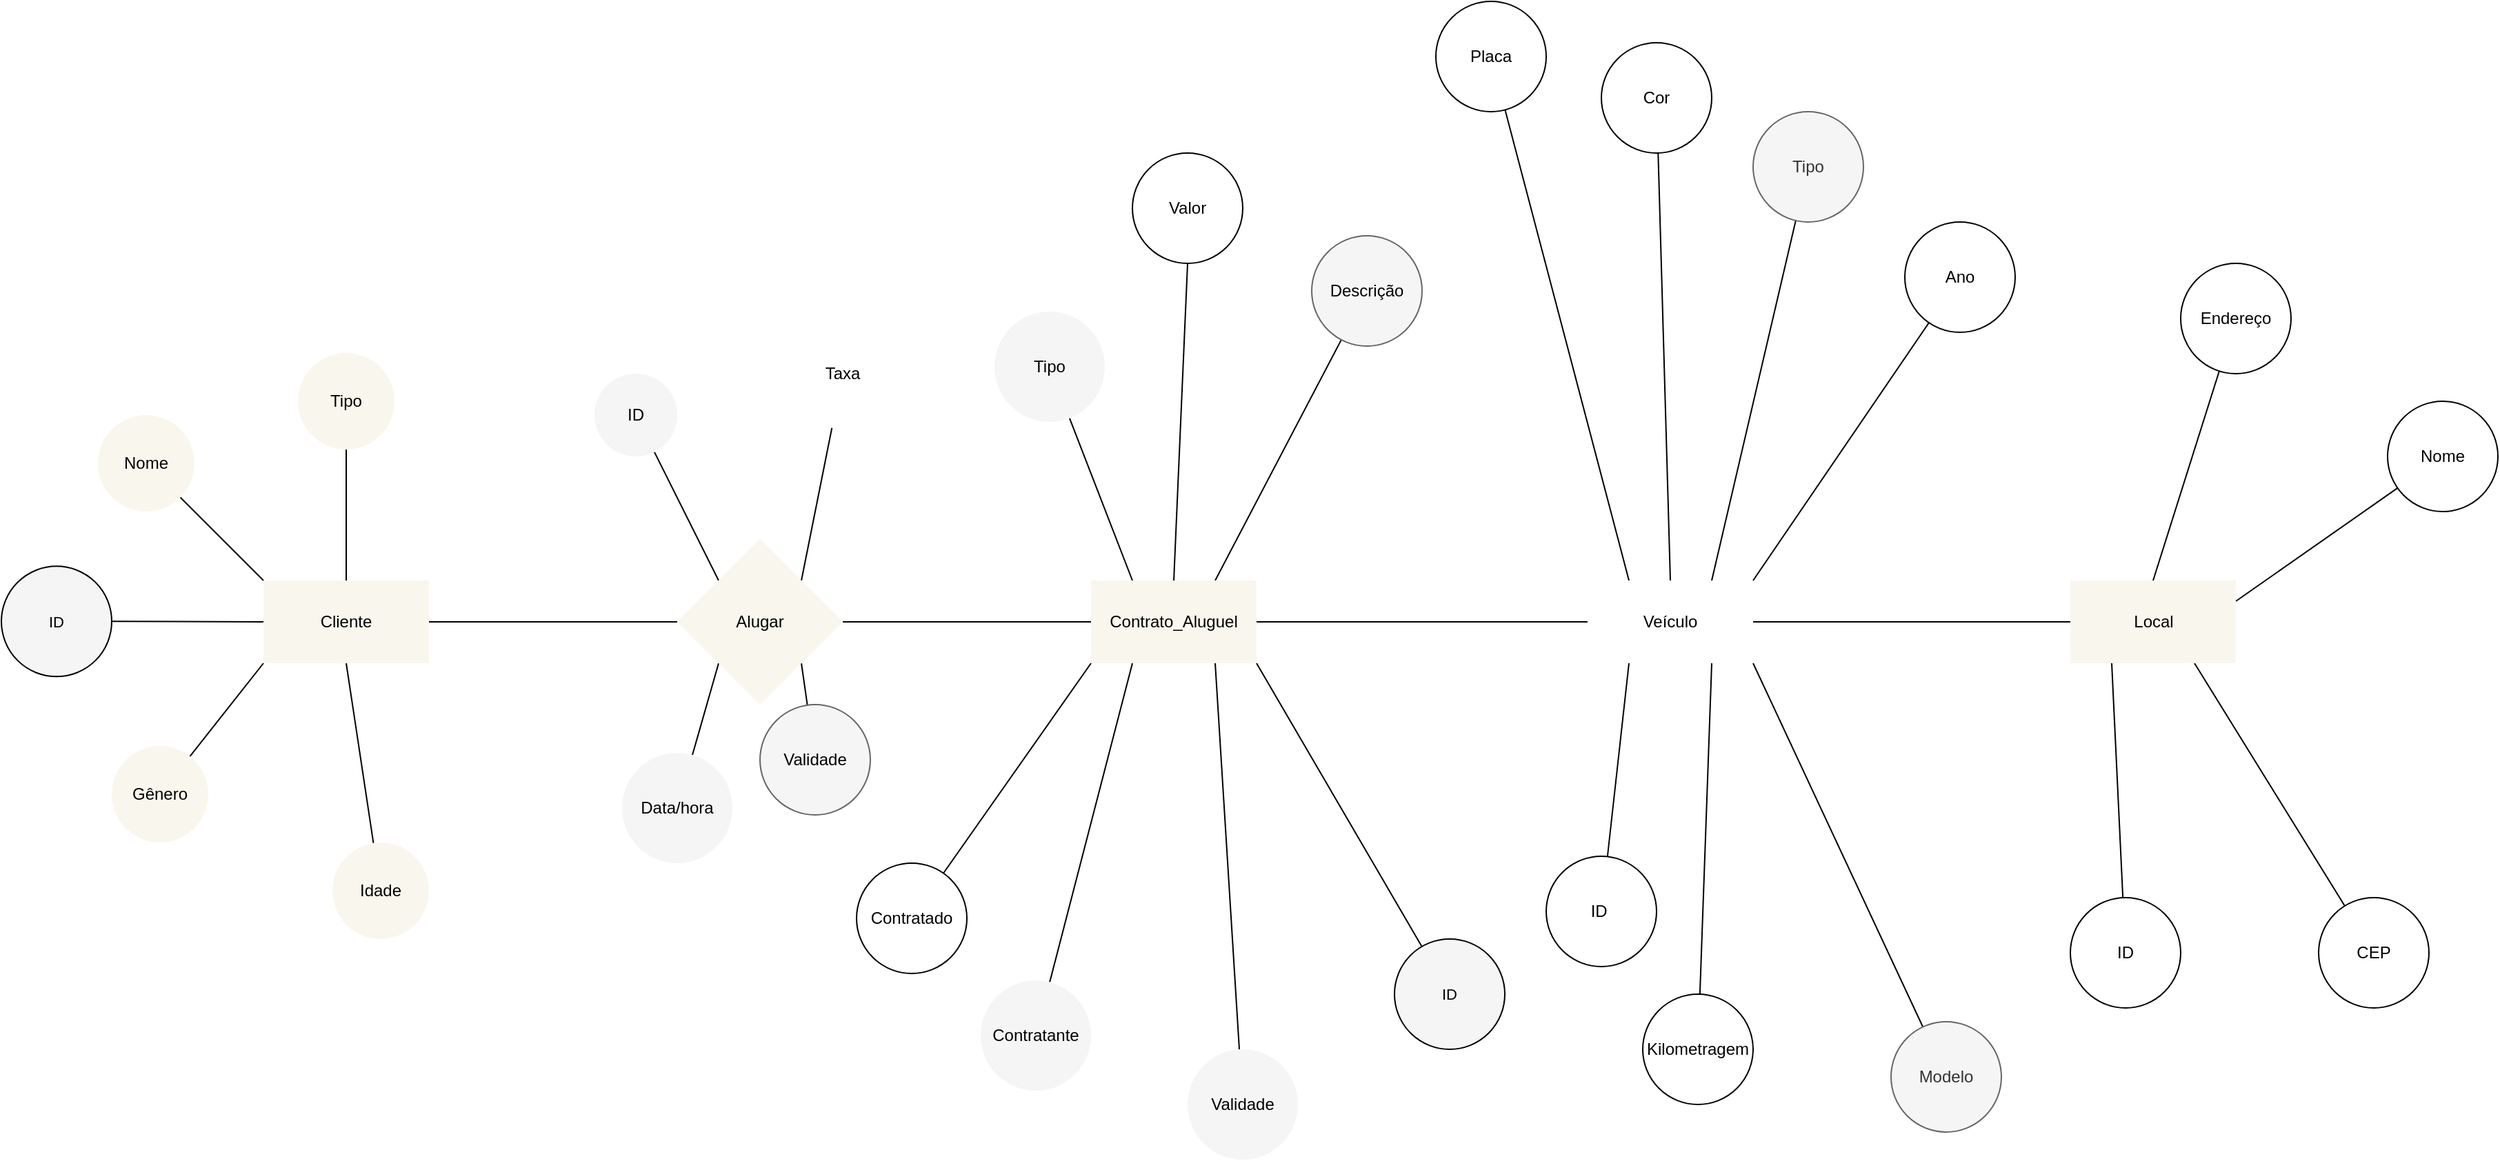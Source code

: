 <mxfile>
    <diagram id="xxtGg2wU7yqez92tXx-T" name="Sistema de Aluguel de Carros ">
        <mxGraphModel dx="1829" dy="1126" grid="1" gridSize="10" guides="1" tooltips="1" connect="1" arrows="1" fold="1" page="1" pageScale="1" pageWidth="827" pageHeight="1169" math="0" shadow="0">
            <root>
                <mxCell id="0"/>
                <mxCell id="1" parent="0"/>
                <mxCell id="84" style="edgeStyle=none;html=1;exitX=0.5;exitY=0;exitDx=0;exitDy=0;fontColor=#000000;endArrow=none;endFill=0;" parent="1" source="pFGFy_njNQS3AGyZRPE--76" target="85" edge="1">
                    <mxGeometry relative="1" as="geometry">
                        <mxPoint x="1000" y="220" as="targetPoint"/>
                    </mxGeometry>
                </mxCell>
                <mxCell id="86" style="edgeStyle=none;html=1;exitX=0.25;exitY=0;exitDx=0;exitDy=0;fontColor=#000000;endArrow=none;endFill=0;" parent="1" source="pFGFy_njNQS3AGyZRPE--76" target="87" edge="1">
                    <mxGeometry relative="1" as="geometry">
                        <mxPoint x="880" y="190" as="targetPoint"/>
                    </mxGeometry>
                </mxCell>
                <mxCell id="88" style="edgeStyle=none;html=1;exitX=1;exitY=0;exitDx=0;exitDy=0;fontColor=#000000;endArrow=none;endFill=0;" parent="1" source="pFGFy_njNQS3AGyZRPE--76" target="89" edge="1">
                    <mxGeometry relative="1" as="geometry">
                        <mxPoint x="1190" y="330" as="targetPoint"/>
                    </mxGeometry>
                </mxCell>
                <mxCell id="90" style="edgeStyle=none;html=1;exitX=0.75;exitY=1;exitDx=0;exitDy=0;fontColor=#000000;endArrow=none;endFill=0;" parent="1" source="pFGFy_njNQS3AGyZRPE--76" target="91" edge="1">
                    <mxGeometry relative="1" as="geometry">
                        <mxPoint x="1060" y="890" as="targetPoint"/>
                    </mxGeometry>
                </mxCell>
                <mxCell id="92" style="edgeStyle=none;html=1;exitX=0.25;exitY=1;exitDx=0;exitDy=0;fontColor=#000000;endArrow=none;endFill=0;" parent="1" source="pFGFy_njNQS3AGyZRPE--76" target="93" edge="1">
                    <mxGeometry relative="1" as="geometry">
                        <mxPoint x="960" y="810" as="targetPoint"/>
                    </mxGeometry>
                </mxCell>
                <mxCell id="pFGFy_njNQS3AGyZRPE--76" value="" style="rounded=0;whiteSpace=wrap;html=1;strokeColor=none;fontColor=#000000;fillColor=#FFFFFF;" parent="1" vertex="1">
                    <mxGeometry x="950" y="570" width="120" height="60" as="geometry"/>
                </mxCell>
                <mxCell id="5" value="" style="html=1;endArrow=none;endFill=0;entryX=0;entryY=0.5;entryDx=0;entryDy=0;" parent="1" source="2" target="6" edge="1">
                    <mxGeometry relative="1" as="geometry">
                        <mxPoint x="190" y="600" as="targetPoint"/>
                    </mxGeometry>
                </mxCell>
                <mxCell id="20" style="edgeStyle=none;html=1;exitX=0;exitY=0;exitDx=0;exitDy=0;fontColor=#000000;endArrow=none;endFill=0;entryX=1;entryY=1;entryDx=0;entryDy=0;" parent="1" source="2" target="21" edge="1">
                    <mxGeometry relative="1" as="geometry">
                        <mxPoint x="-10" y="480" as="targetPoint"/>
                    </mxGeometry>
                </mxCell>
                <mxCell id="24" style="edgeStyle=none;html=1;exitX=0.5;exitY=0;exitDx=0;exitDy=0;fontColor=#000000;endArrow=none;endFill=0;" parent="1" source="2" target="25" edge="1">
                    <mxGeometry relative="1" as="geometry">
                        <mxPoint x="30" y="385" as="targetPoint"/>
                        <mxPoint x="135" y="585" as="sourcePoint"/>
                    </mxGeometry>
                </mxCell>
                <mxCell id="27" style="edgeStyle=none;html=1;exitX=0;exitY=1;exitDx=0;exitDy=0;fontColor=#000000;endArrow=none;endFill=0;" parent="1" source="2" target="28" edge="1">
                    <mxGeometry relative="1" as="geometry">
                        <mxPoint x="-40" y="700" as="targetPoint"/>
                    </mxGeometry>
                </mxCell>
                <mxCell id="30" style="edgeStyle=none;html=1;exitX=0.5;exitY=1;exitDx=0;exitDy=0;fontColor=#000000;endArrow=none;endFill=0;" parent="1" source="2" target="31" edge="1">
                    <mxGeometry relative="1" as="geometry">
                        <mxPoint x="20.316" y="720" as="targetPoint"/>
                    </mxGeometry>
                </mxCell>
                <mxCell id="YFclPP9cMdC0-PAfr8tu-66" style="edgeStyle=none;shape=connector;rounded=1;html=1;exitX=0;exitY=0.5;exitDx=0;exitDy=0;labelBackgroundColor=default;strokeColor=default;fontFamily=Helvetica;fontSize=11;fontColor=#000000;endArrow=none;endFill=0;" parent="1" source="2" target="YFclPP9cMdC0-PAfr8tu-67" edge="1">
                    <mxGeometry relative="1" as="geometry">
                        <mxPoint x="-100" y="599.667" as="targetPoint"/>
                    </mxGeometry>
                </mxCell>
                <mxCell id="2" value="" style="rounded=0;whiteSpace=wrap;html=1;fillColor=#f9f7ed;strokeColor=none;" parent="1" vertex="1">
                    <mxGeometry x="-10" y="570" width="120" height="60" as="geometry"/>
                </mxCell>
                <mxCell id="12" value="" style="edgeStyle=none;html=1;fontColor=#000000;endArrow=none;endFill=0;startArrow=none;exitX=0;exitY=0.5;exitDx=0;exitDy=0;" parent="1" target="11" edge="1">
                    <mxGeometry relative="1" as="geometry">
                        <mxPoint x="950" y="600" as="sourcePoint"/>
                    </mxGeometry>
                </mxCell>
                <mxCell id="35" style="edgeStyle=none;html=1;exitX=0;exitY=0;exitDx=0;exitDy=0;fontColor=#000000;endArrow=none;endFill=0;" parent="1" source="6" target="36" edge="1">
                    <mxGeometry relative="1" as="geometry">
                        <mxPoint x="270" y="500" as="targetPoint"/>
                    </mxGeometry>
                </mxCell>
                <mxCell id="38" style="edgeStyle=none;html=1;exitX=1;exitY=0;exitDx=0;exitDy=0;fontColor=#FFFFFF;endArrow=none;endFill=0;" parent="1" source="6" target="39" edge="1">
                    <mxGeometry relative="1" as="geometry">
                        <mxPoint x="440" y="460" as="targetPoint"/>
                    </mxGeometry>
                </mxCell>
                <mxCell id="41" style="edgeStyle=none;html=1;exitX=0;exitY=1;exitDx=0;exitDy=0;fontColor=#000000;endArrow=none;endFill=0;" parent="1" source="6" target="42" edge="1">
                    <mxGeometry relative="1" as="geometry">
                        <mxPoint x="460" y="740" as="targetPoint"/>
                    </mxGeometry>
                </mxCell>
                <mxCell id="52" style="edgeStyle=none;html=1;exitX=1;exitY=1;exitDx=0;exitDy=0;fontColor=#000000;endArrow=none;endFill=0;" parent="1" source="6" target="53" edge="1">
                    <mxGeometry relative="1" as="geometry">
                        <mxPoint x="390" y="700" as="targetPoint"/>
                    </mxGeometry>
                </mxCell>
                <mxCell id="6" value="" style="rhombus;whiteSpace=wrap;html=1;fillColor=#f9f7ed;strokeColor=none;rounded=0;" parent="1" vertex="1">
                    <mxGeometry x="290" y="540" width="120" height="120" as="geometry"/>
                </mxCell>
                <mxCell id="9" value="Cliente" style="text;html=1;strokeColor=none;fillColor=none;align=center;verticalAlign=middle;whiteSpace=wrap;rounded=0;fontColor=#000000;" parent="1" vertex="1">
                    <mxGeometry x="20" y="585" width="60" height="30" as="geometry"/>
                </mxCell>
                <mxCell id="10" value="Alugar" style="text;html=1;strokeColor=none;fillColor=none;align=center;verticalAlign=middle;whiteSpace=wrap;rounded=0;fontColor=#000000;" parent="1" vertex="1">
                    <mxGeometry x="320" y="585" width="60" height="30" as="geometry"/>
                </mxCell>
                <mxCell id="55" style="edgeStyle=none;html=1;exitX=0.25;exitY=0;exitDx=0;exitDy=0;fontColor=#000000;endArrow=none;endFill=0;" parent="1" source="11" target="56" edge="1">
                    <mxGeometry relative="1" as="geometry">
                        <mxPoint x="640" y="440" as="targetPoint"/>
                    </mxGeometry>
                </mxCell>
                <mxCell id="58" style="edgeStyle=none;html=1;exitX=0.75;exitY=1;exitDx=0;exitDy=0;fontColor=#000000;endArrow=none;endFill=0;" parent="1" source="11" target="59" edge="1">
                    <mxGeometry relative="1" as="geometry">
                        <mxPoint x="700" y="790" as="targetPoint"/>
                    </mxGeometry>
                </mxCell>
                <mxCell id="61" style="edgeStyle=none;html=1;exitX=0.25;exitY=1;exitDx=0;exitDy=0;fontColor=#000000;endArrow=none;endFill=0;" parent="1" source="11" target="62" edge="1">
                    <mxGeometry relative="1" as="geometry">
                        <mxPoint x="550" y="900" as="targetPoint"/>
                    </mxGeometry>
                </mxCell>
                <mxCell id="64" style="edgeStyle=none;html=1;exitX=0.75;exitY=0;exitDx=0;exitDy=0;fontColor=#000000;endArrow=none;endFill=0;" parent="1" source="11" target="65" edge="1">
                    <mxGeometry relative="1" as="geometry">
                        <mxPoint x="790" y="360" as="targetPoint"/>
                    </mxGeometry>
                </mxCell>
                <mxCell id="zBVtbjsKA-3f5Eu_UvvL-68" style="edgeStyle=none;shape=connector;rounded=1;html=1;exitX=1;exitY=1;exitDx=0;exitDy=0;labelBackgroundColor=default;strokeColor=default;fontFamily=Helvetica;fontSize=11;fontColor=#FFFFFF;endArrow=none;endFill=0;" parent="1" source="11" target="zBVtbjsKA-3f5Eu_UvvL-69" edge="1">
                    <mxGeometry relative="1" as="geometry">
                        <mxPoint x="890.0" y="800.0" as="targetPoint"/>
                    </mxGeometry>
                </mxCell>
                <mxCell id="pFGFy_njNQS3AGyZRPE--79" style="edgeStyle=none;html=1;exitX=0;exitY=1;exitDx=0;exitDy=0;fontColor=#000000;endArrow=none;endFill=0;" parent="1" source="11" target="pFGFy_njNQS3AGyZRPE--80" edge="1">
                    <mxGeometry relative="1" as="geometry">
                        <mxPoint x="480" y="810" as="targetPoint"/>
                    </mxGeometry>
                </mxCell>
                <mxCell id="76" style="edgeStyle=none;html=1;exitX=0.5;exitY=0;exitDx=0;exitDy=0;endArrow=none;endFill=0;entryX=0.5;entryY=1;entryDx=0;entryDy=0;" parent="1" source="11" target="78" edge="1">
                    <mxGeometry relative="1" as="geometry">
                        <mxPoint x="850" y="475" as="targetPoint"/>
                    </mxGeometry>
                </mxCell>
                <mxCell id="11" value="" style="rounded=0;whiteSpace=wrap;html=1;fillColor=#f9f7ed;strokeColor=none;" parent="1" vertex="1">
                    <mxGeometry x="590" y="570" width="120" height="60" as="geometry"/>
                </mxCell>
                <mxCell id="13" value="Contrato_Aluguel" style="text;html=1;strokeColor=none;fillColor=none;align=center;verticalAlign=middle;whiteSpace=wrap;rounded=0;fontColor=#000000;" parent="1" vertex="1">
                    <mxGeometry x="600" y="585" width="100" height="30" as="geometry"/>
                </mxCell>
                <mxCell id="17" value="" style="edgeStyle=none;html=1;fontColor=#000000;endArrow=none;endFill=0;entryX=0;entryY=0.5;entryDx=0;entryDy=0;" parent="1" source="6" target="11" edge="1">
                    <mxGeometry relative="1" as="geometry">
                        <mxPoint x="310" y="600" as="sourcePoint"/>
                        <mxPoint x="590" y="600" as="targetPoint"/>
                    </mxGeometry>
                </mxCell>
                <mxCell id="44" style="edgeStyle=none;html=1;exitX=1;exitY=0;exitDx=0;exitDy=0;fontColor=#000000;endArrow=none;endFill=0;" parent="1" target="45" edge="1">
                    <mxGeometry relative="1" as="geometry">
                        <mxPoint x="1080" y="460" as="targetPoint"/>
                        <mxPoint x="1040" y="570" as="sourcePoint"/>
                    </mxGeometry>
                </mxCell>
                <mxCell id="47" style="edgeStyle=none;html=1;fontColor=#000000;endArrow=none;endFill=0;exitX=1;exitY=1;exitDx=0;exitDy=0;startArrow=none;" parent="1" source="pFGFy_njNQS3AGyZRPE--76" target="48" edge="1">
                    <mxGeometry relative="1" as="geometry">
                        <mxPoint x="920" y="740" as="targetPoint"/>
                        <mxPoint x="1040" y="630" as="sourcePoint"/>
                    </mxGeometry>
                </mxCell>
                <mxCell id="73" value="" style="edgeStyle=none;html=1;endArrow=none;endFill=0;" parent="1" target="72" edge="1">
                    <mxGeometry relative="1" as="geometry">
                        <mxPoint x="1070" y="600" as="sourcePoint"/>
                    </mxGeometry>
                </mxCell>
                <mxCell id="19" value="Veículo" style="text;html=1;strokeColor=none;fillColor=none;align=center;verticalAlign=middle;whiteSpace=wrap;rounded=0;fontColor=#000000;" parent="1" vertex="1">
                    <mxGeometry x="980" y="585" width="60" height="30" as="geometry"/>
                </mxCell>
                <mxCell id="21" value="" style="ellipse;whiteSpace=wrap;html=1;aspect=fixed;fillColor=#f9f7ed;strokeColor=none;" parent="1" vertex="1">
                    <mxGeometry x="-130" y="450" width="70" height="70" as="geometry"/>
                </mxCell>
                <mxCell id="22" value="Nome" style="text;html=1;strokeColor=none;fillColor=none;align=center;verticalAlign=middle;whiteSpace=wrap;rounded=0;fontColor=#000000;" parent="1" vertex="1">
                    <mxGeometry x="-125" y="470" width="60" height="30" as="geometry"/>
                </mxCell>
                <mxCell id="25" value="" style="ellipse;whiteSpace=wrap;html=1;aspect=fixed;fillColor=#f9f7ed;strokeColor=none;" parent="1" vertex="1">
                    <mxGeometry x="15" y="405" width="70" height="70" as="geometry"/>
                </mxCell>
                <mxCell id="26" value="Tipo" style="text;html=1;strokeColor=none;fillColor=none;align=center;verticalAlign=middle;whiteSpace=wrap;rounded=0;fontColor=#000000;" parent="1" vertex="1">
                    <mxGeometry x="20" y="425" width="60" height="30" as="geometry"/>
                </mxCell>
                <mxCell id="28" value="" style="ellipse;whiteSpace=wrap;html=1;aspect=fixed;fillColor=#f9f7ed;strokeColor=none;" parent="1" vertex="1">
                    <mxGeometry x="-120" y="690" width="70" height="70" as="geometry"/>
                </mxCell>
                <mxCell id="29" value="Gênero" style="text;html=1;strokeColor=none;fillColor=none;align=center;verticalAlign=middle;whiteSpace=wrap;rounded=0;fontColor=#000000;" parent="1" vertex="1">
                    <mxGeometry x="-115" y="710" width="60" height="30" as="geometry"/>
                </mxCell>
                <mxCell id="31" value="" style="ellipse;whiteSpace=wrap;html=1;aspect=fixed;fillColor=#f9f7ed;strokeColor=none;" parent="1" vertex="1">
                    <mxGeometry x="40" y="760" width="70" height="70" as="geometry"/>
                </mxCell>
                <mxCell id="32" value="Idade" style="text;html=1;strokeColor=none;fillColor=none;align=center;verticalAlign=middle;whiteSpace=wrap;rounded=0;fontColor=#000000;" parent="1" vertex="1">
                    <mxGeometry x="45" y="780" width="60" height="30" as="geometry"/>
                </mxCell>
                <mxCell id="36" value="" style="ellipse;whiteSpace=wrap;html=1;aspect=fixed;fontColor=#333333;fillColor=#f5f5f5;strokeColor=none;" parent="1" vertex="1">
                    <mxGeometry x="230" y="420" width="60" height="60" as="geometry"/>
                </mxCell>
                <mxCell id="37" value="ID" style="text;html=1;strokeColor=none;fillColor=none;align=center;verticalAlign=middle;whiteSpace=wrap;rounded=0;fontColor=#000000;" parent="1" vertex="1">
                    <mxGeometry x="230" y="435" width="60" height="30" as="geometry"/>
                </mxCell>
                <mxCell id="39" value="" style="ellipse;whiteSpace=wrap;html=1;aspect=fixed;fontColor=#FFFFFF;fillColor=#FFFFFF;strokeColor=none;" parent="1" vertex="1">
                    <mxGeometry x="370" y="380" width="80" height="80" as="geometry"/>
                </mxCell>
                <mxCell id="40" value="Taxa" style="text;html=1;strokeColor=none;fillColor=none;align=center;verticalAlign=middle;whiteSpace=wrap;rounded=0;fontColor=#000000;" parent="1" vertex="1">
                    <mxGeometry x="380" y="405" width="60" height="30" as="geometry"/>
                </mxCell>
                <mxCell id="42" value="" style="ellipse;whiteSpace=wrap;html=1;aspect=fixed;fontColor=#333333;fillColor=#f5f5f5;strokeColor=none;" parent="1" vertex="1">
                    <mxGeometry x="250" y="695" width="80" height="80" as="geometry"/>
                </mxCell>
                <mxCell id="43" value="Data/hora" style="text;html=1;strokeColor=none;fillColor=none;align=center;verticalAlign=middle;whiteSpace=wrap;rounded=0;fontColor=#000000;" parent="1" vertex="1">
                    <mxGeometry x="260" y="720" width="60" height="30" as="geometry"/>
                </mxCell>
                <mxCell id="45" value="Tipo" style="ellipse;whiteSpace=wrap;html=1;aspect=fixed;fontColor=#333333;strokeColor=#666666;fillColor=#f5f5f5;" parent="1" vertex="1">
                    <mxGeometry x="1070" y="230" width="80" height="80" as="geometry"/>
                </mxCell>
                <mxCell id="48" value="Modelo" style="ellipse;whiteSpace=wrap;html=1;aspect=fixed;fontColor=#333333;strokeColor=#666666;fillColor=#f5f5f5;" parent="1" vertex="1">
                    <mxGeometry x="1170" y="890" width="80" height="80" as="geometry"/>
                </mxCell>
                <mxCell id="53" value="" style="ellipse;whiteSpace=wrap;html=1;aspect=fixed;fontColor=#333333;strokeColor=#666666;fillColor=#f5f5f5;" parent="1" vertex="1">
                    <mxGeometry x="350" y="660" width="80" height="80" as="geometry"/>
                </mxCell>
                <mxCell id="54" value="Validade" style="text;html=1;strokeColor=none;fillColor=none;align=center;verticalAlign=middle;whiteSpace=wrap;rounded=0;fontColor=#000000;" parent="1" vertex="1">
                    <mxGeometry x="360" y="685" width="60" height="30" as="geometry"/>
                </mxCell>
                <mxCell id="zBVtbjsKA-3f5Eu_UvvL-66" value="(1:1)" style="text;html=1;strokeColor=none;fillColor=none;align=center;verticalAlign=middle;whiteSpace=wrap;rounded=0;fontFamily=Helvetica;fontSize=11;fontColor=#FFFFFF;" parent="1" vertex="1">
                    <mxGeometry x="110" y="570" width="180" height="30" as="geometry"/>
                </mxCell>
                <mxCell id="zBVtbjsKA-3f5Eu_UvvL-67" value="(1:1)" style="text;html=1;strokeColor=none;fillColor=none;align=center;verticalAlign=middle;whiteSpace=wrap;rounded=0;fontFamily=Helvetica;fontSize=11;fontColor=#FFFFFF;" parent="1" vertex="1">
                    <mxGeometry x="410" y="570" width="180" height="30" as="geometry"/>
                </mxCell>
                <mxCell id="dZwi6wYJvxEGnWO49I2V-66" value="(1:1)" style="text;html=1;strokeColor=none;fillColor=none;align=center;verticalAlign=middle;whiteSpace=wrap;rounded=0;fontFamily=Helvetica;fontSize=11;fontColor=#FFFFFF;" parent="1" vertex="1">
                    <mxGeometry x="810" y="570" width="50" height="30" as="geometry"/>
                </mxCell>
                <mxCell id="YFclPP9cMdC0-PAfr8tu-67" value="" style="ellipse;whiteSpace=wrap;html=1;aspect=fixed;fontFamily=Helvetica;fontSize=11;fontColor=#000000;fillColor=#f5f5f5;" parent="1" vertex="1">
                    <mxGeometry x="-200" y="559.667" width="80" height="80" as="geometry"/>
                </mxCell>
                <mxCell id="YFclPP9cMdC0-PAfr8tu-68" value="ID" style="text;html=1;strokeColor=none;fillColor=none;align=center;verticalAlign=middle;whiteSpace=wrap;rounded=0;fontFamily=Helvetica;fontSize=11;fontColor=#000000;" parent="1" vertex="1">
                    <mxGeometry x="-190" y="585" width="60" height="30" as="geometry"/>
                </mxCell>
                <mxCell id="94" style="edgeStyle=none;html=1;exitX=0.25;exitY=1;exitDx=0;exitDy=0;fontColor=#000000;endArrow=none;endFill=0;" parent="1" source="72" target="95" edge="1">
                    <mxGeometry relative="1" as="geometry">
                        <mxPoint x="1340" y="840" as="targetPoint"/>
                    </mxGeometry>
                </mxCell>
                <mxCell id="96" style="edgeStyle=none;html=1;exitX=0.5;exitY=0;exitDx=0;exitDy=0;fontColor=#000000;endArrow=none;endFill=0;" parent="1" source="72" target="97" edge="1">
                    <mxGeometry relative="1" as="geometry">
                        <mxPoint x="1420" y="380" as="targetPoint"/>
                    </mxGeometry>
                </mxCell>
                <mxCell id="98" style="edgeStyle=none;html=1;exitX=0.75;exitY=1;exitDx=0;exitDy=0;fontColor=#000000;endArrow=none;endFill=0;" parent="1" source="72" target="99" edge="1">
                    <mxGeometry relative="1" as="geometry">
                        <mxPoint x="1520" y="840" as="targetPoint"/>
                    </mxGeometry>
                </mxCell>
                <mxCell id="100" style="edgeStyle=none;html=1;exitX=1;exitY=0.25;exitDx=0;exitDy=0;fontColor=#000000;endArrow=none;endFill=0;" parent="1" source="72" target="101" edge="1">
                    <mxGeometry relative="1" as="geometry">
                        <mxPoint x="1570" y="480" as="targetPoint"/>
                    </mxGeometry>
                </mxCell>
                <mxCell id="72" value="" style="whiteSpace=wrap;html=1;fillColor=#f9f7ed;strokeColor=none;" parent="1" vertex="1">
                    <mxGeometry x="1300" y="570" width="120" height="60" as="geometry"/>
                </mxCell>
                <mxCell id="74" value="Local" style="text;html=1;align=center;verticalAlign=middle;resizable=0;points=[];autosize=1;strokeColor=none;fillColor=none;fontColor=#000000;" parent="1" vertex="1">
                    <mxGeometry x="1335" y="585" width="50" height="30" as="geometry"/>
                </mxCell>
                <mxCell id="pFGFy_njNQS3AGyZRPE--77" value="" style="edgeStyle=none;html=1;fontColor=#000000;endArrow=none;endFill=0;exitX=1;exitY=1;exitDx=0;exitDy=0;" parent="1" target="pFGFy_njNQS3AGyZRPE--76" edge="1">
                    <mxGeometry relative="1" as="geometry">
                        <mxPoint x="1143.803" y="749.772" as="targetPoint"/>
                        <mxPoint x="1040" y="630" as="sourcePoint"/>
                    </mxGeometry>
                </mxCell>
                <mxCell id="pFGFy_njNQS3AGyZRPE--78" value="(1:1)" style="text;html=1;strokeColor=none;fillColor=none;align=center;verticalAlign=middle;whiteSpace=wrap;rounded=0;fontFamily=Helvetica;fontSize=11;fontColor=#FFFFFF;" parent="1" vertex="1">
                    <mxGeometry x="1160" y="570" width="50" height="30" as="geometry"/>
                </mxCell>
                <mxCell id="pFGFy_njNQS3AGyZRPE--80" value="Contratado" style="ellipse;whiteSpace=wrap;html=1;aspect=fixed;strokeColor=default;fontColor=#000000;fillColor=#FFFFFF;" parent="1" vertex="1">
                    <mxGeometry x="420" y="775" width="80" height="80" as="geometry"/>
                </mxCell>
                <mxCell id="78" value="&lt;font color=&quot;#000000&quot;&gt;Valor&lt;/font&gt;" style="ellipse;whiteSpace=wrap;html=1;aspect=fixed;fillColor=#FFFFFF;" parent="1" vertex="1">
                    <mxGeometry x="620" y="260" width="80" height="80" as="geometry"/>
                </mxCell>
                <mxCell id="79" value="" style="group" parent="1" vertex="1" connectable="0">
                    <mxGeometry x="660" y="910" width="80" height="80" as="geometry"/>
                </mxCell>
                <mxCell id="59" value="" style="ellipse;whiteSpace=wrap;html=1;aspect=fixed;fontColor=#333333;fillColor=#f5f5f5;strokeColor=none;" parent="79" vertex="1">
                    <mxGeometry width="80" height="80" as="geometry"/>
                </mxCell>
                <mxCell id="60" value="Validade" style="text;html=1;strokeColor=none;fillColor=none;align=center;verticalAlign=middle;whiteSpace=wrap;rounded=0;fontColor=#000000;" parent="79" vertex="1">
                    <mxGeometry x="10" y="25" width="60" height="30" as="geometry"/>
                </mxCell>
                <mxCell id="80" value="" style="group" parent="1" vertex="1" connectable="0">
                    <mxGeometry x="750" y="320" width="80" height="80" as="geometry"/>
                </mxCell>
                <mxCell id="65" value="" style="ellipse;whiteSpace=wrap;html=1;aspect=fixed;fontColor=#333333;strokeColor=#666666;fillColor=#f5f5f5;" parent="80" vertex="1">
                    <mxGeometry width="80" height="80" as="geometry"/>
                </mxCell>
                <mxCell id="66" value="Descrição" style="text;html=1;strokeColor=none;fillColor=none;align=center;verticalAlign=middle;whiteSpace=wrap;rounded=0;fontColor=#000000;" parent="80" vertex="1">
                    <mxGeometry x="10" y="25" width="60" height="30" as="geometry"/>
                </mxCell>
                <mxCell id="81" value="" style="group" parent="1" vertex="1" connectable="0">
                    <mxGeometry x="520" y="375" width="80" height="80" as="geometry"/>
                </mxCell>
                <mxCell id="56" value="" style="ellipse;whiteSpace=wrap;html=1;aspect=fixed;fontColor=#333333;fillColor=#f5f5f5;strokeColor=none;" parent="81" vertex="1">
                    <mxGeometry width="80" height="80" as="geometry"/>
                </mxCell>
                <mxCell id="57" value="Tipo" style="text;html=1;strokeColor=none;fillColor=none;align=center;verticalAlign=middle;whiteSpace=wrap;rounded=0;fontColor=#000000;" parent="81" vertex="1">
                    <mxGeometry x="10" y="25" width="60" height="30" as="geometry"/>
                </mxCell>
                <mxCell id="82" value="" style="group" parent="1" vertex="1" connectable="0">
                    <mxGeometry x="510" y="860" width="80" height="80" as="geometry"/>
                </mxCell>
                <mxCell id="62" value="" style="ellipse;whiteSpace=wrap;html=1;aspect=fixed;fontColor=#333333;fillColor=#f5f5f5;strokeColor=none;" parent="82" vertex="1">
                    <mxGeometry width="80" height="80" as="geometry"/>
                </mxCell>
                <mxCell id="63" value="Contratante" style="text;html=1;strokeColor=none;fillColor=none;align=center;verticalAlign=middle;whiteSpace=wrap;rounded=0;fontColor=#000000;" parent="82" vertex="1">
                    <mxGeometry x="10" y="25" width="60" height="30" as="geometry"/>
                </mxCell>
                <mxCell id="83" value="" style="group" parent="1" vertex="1" connectable="0">
                    <mxGeometry x="810.0" y="830.0" width="80" height="80" as="geometry"/>
                </mxCell>
                <mxCell id="zBVtbjsKA-3f5Eu_UvvL-69" value="" style="ellipse;whiteSpace=wrap;html=1;aspect=fixed;fontFamily=Helvetica;fontSize=11;fontColor=#FFFFFF;fillColor=#f5f5f5;" parent="83" vertex="1">
                    <mxGeometry width="80" height="80" as="geometry"/>
                </mxCell>
                <mxCell id="zBVtbjsKA-3f5Eu_UvvL-70" value="ID" style="text;html=1;strokeColor=none;fillColor=none;align=center;verticalAlign=middle;whiteSpace=wrap;rounded=0;fontFamily=Helvetica;fontSize=11;fontColor=#000000;" parent="83" vertex="1">
                    <mxGeometry x="10.0" y="25.0" width="60" height="30" as="geometry"/>
                </mxCell>
                <mxCell id="85" value="Cor" style="ellipse;whiteSpace=wrap;html=1;aspect=fixed;fontColor=#000000;fillColor=#FFFFFF;" parent="1" vertex="1">
                    <mxGeometry x="960" y="180" width="80" height="80" as="geometry"/>
                </mxCell>
                <mxCell id="87" value="Placa" style="ellipse;whiteSpace=wrap;html=1;aspect=fixed;fontColor=#000000;fillColor=#FFFFFF;" parent="1" vertex="1">
                    <mxGeometry x="840" y="150" width="80" height="80" as="geometry"/>
                </mxCell>
                <mxCell id="89" value="Ano" style="ellipse;whiteSpace=wrap;html=1;aspect=fixed;fontColor=#000000;fillColor=#FFFFFF;" parent="1" vertex="1">
                    <mxGeometry x="1180" y="310" width="80" height="80" as="geometry"/>
                </mxCell>
                <mxCell id="91" value="Kilometragem" style="ellipse;whiteSpace=wrap;html=1;aspect=fixed;fontColor=#000000;fillColor=#FFFFFF;" parent="1" vertex="1">
                    <mxGeometry x="990" y="870" width="80" height="80" as="geometry"/>
                </mxCell>
                <mxCell id="93" value="ID&amp;nbsp;" style="ellipse;whiteSpace=wrap;html=1;aspect=fixed;fontColor=#000000;fillColor=#FFFFFF;" parent="1" vertex="1">
                    <mxGeometry x="920" y="770" width="80" height="80" as="geometry"/>
                </mxCell>
                <mxCell id="95" value="ID" style="ellipse;whiteSpace=wrap;html=1;aspect=fixed;fontColor=#000000;fillColor=#FFFFFF;" parent="1" vertex="1">
                    <mxGeometry x="1300" y="800" width="80" height="80" as="geometry"/>
                </mxCell>
                <mxCell id="97" value="Endereço" style="ellipse;whiteSpace=wrap;html=1;aspect=fixed;fontColor=#000000;fillColor=#FFFFFF;" parent="1" vertex="1">
                    <mxGeometry x="1380" y="340" width="80" height="80" as="geometry"/>
                </mxCell>
                <mxCell id="99" value="CEP" style="ellipse;whiteSpace=wrap;html=1;aspect=fixed;fontColor=#000000;fillColor=#FFFFFF;" parent="1" vertex="1">
                    <mxGeometry x="1480" y="800" width="80" height="80" as="geometry"/>
                </mxCell>
                <mxCell id="101" value="Nome" style="ellipse;whiteSpace=wrap;html=1;aspect=fixed;fontColor=#000000;fillColor=#FFFFFF;" parent="1" vertex="1">
                    <mxGeometry x="1530" y="440" width="80" height="80" as="geometry"/>
                </mxCell>
            </root>
        </mxGraphModel>
    </diagram>
    <diagram id="1M4WCyiPqBJGXV5D22og" name="Sistema de Gerenciamento de E-commerce">
        <mxGraphModel dx="1182" dy="563" grid="1" gridSize="10" guides="1" tooltips="1" connect="1" arrows="1" fold="1" page="1" pageScale="1" pageWidth="850" pageHeight="1100" math="0" shadow="0">
            <root>
                <mxCell id="0"/>
                <mxCell id="1" parent="0"/>
                <mxCell id="eLOhmJnXAVCqOYRDWn_L-15" style="edgeStyle=none;html=1;exitX=0.25;exitY=0;exitDx=0;exitDy=0;fontColor=#ffffff;endArrow=none;endFill=0;" parent="1" source="5UXtcH4mES-yL4AqIS6D-11" target="eLOhmJnXAVCqOYRDWn_L-16" edge="1">
                    <mxGeometry relative="1" as="geometry">
                        <mxPoint x="-580" y="230" as="targetPoint"/>
                    </mxGeometry>
                </mxCell>
                <mxCell id="eLOhmJnXAVCqOYRDWn_L-17" style="edgeStyle=none;html=1;exitX=0.5;exitY=0;exitDx=0;exitDy=0;fontColor=#000000;endArrow=none;endFill=0;" parent="1" source="5UXtcH4mES-yL4AqIS6D-11" target="eLOhmJnXAVCqOYRDWn_L-18" edge="1">
                    <mxGeometry relative="1" as="geometry">
                        <mxPoint x="-430.0" y="230" as="targetPoint"/>
                    </mxGeometry>
                </mxCell>
                <mxCell id="eLOhmJnXAVCqOYRDWn_L-19" style="edgeStyle=none;html=1;exitX=0.25;exitY=1;exitDx=0;exitDy=0;fontColor=#000000;endArrow=none;endFill=0;" parent="1" source="5UXtcH4mES-yL4AqIS6D-11" target="eLOhmJnXAVCqOYRDWn_L-20" edge="1">
                    <mxGeometry relative="1" as="geometry">
                        <mxPoint x="-560" y="800" as="targetPoint"/>
                    </mxGeometry>
                </mxCell>
                <mxCell id="eLOhmJnXAVCqOYRDWn_L-21" style="edgeStyle=none;html=1;exitX=0.5;exitY=1;exitDx=0;exitDy=0;fontColor=#000000;endArrow=none;endFill=0;" parent="1" source="5UXtcH4mES-yL4AqIS6D-11" target="eLOhmJnXAVCqOYRDWn_L-22" edge="1">
                    <mxGeometry relative="1" as="geometry">
                        <mxPoint x="-390" y="780" as="targetPoint"/>
                    </mxGeometry>
                </mxCell>
                <mxCell id="eLOhmJnXAVCqOYRDWn_L-23" style="edgeStyle=none;html=1;exitX=0;exitY=0.5;exitDx=0;exitDy=0;fontColor=#000000;endArrow=none;endFill=0;" parent="1" source="5UXtcH4mES-yL4AqIS6D-11" target="eLOhmJnXAVCqOYRDWn_L-24" edge="1">
                    <mxGeometry relative="1" as="geometry">
                        <mxPoint x="-670" y="630" as="targetPoint"/>
                    </mxGeometry>
                </mxCell>
                <mxCell id="eLOhmJnXAVCqOYRDWn_L-25" style="edgeStyle=none;html=1;exitX=0;exitY=0.25;exitDx=0;exitDy=0;fontColor=#000000;endArrow=none;endFill=0;" parent="1" source="5UXtcH4mES-yL4AqIS6D-11" target="eLOhmJnXAVCqOYRDWn_L-26" edge="1">
                    <mxGeometry relative="1" as="geometry">
                        <mxPoint x="-680" y="400" as="targetPoint"/>
                    </mxGeometry>
                </mxCell>
                <mxCell id="eLOhmJnXAVCqOYRDWn_L-29" style="edgeStyle=none;html=1;exitX=0.75;exitY=0;exitDx=0;exitDy=0;fontColor=#000000;endArrow=none;endFill=0;" parent="1" source="5UXtcH4mES-yL4AqIS6D-11" target="eLOhmJnXAVCqOYRDWn_L-30" edge="1">
                    <mxGeometry relative="1" as="geometry">
                        <mxPoint x="-360" y="360" as="targetPoint"/>
                    </mxGeometry>
                </mxCell>
                <mxCell id="5UXtcH4mES-yL4AqIS6D-11" value="Cliente" style="rounded=0;whiteSpace=wrap;html=1;shadow=0;glass=0;sketch=0;fontColor=#333333;strokeColor=#666666;fillColor=#f5f5f5;" parent="1" vertex="1">
                    <mxGeometry x="-520" y="520" width="120" height="60" as="geometry"/>
                </mxCell>
                <mxCell id="eLOhmJnXAVCqOYRDWn_L-6" value="&lt;font color=&quot;#ffffff&quot;&gt;1:N&lt;/font&gt;" style="edgeStyle=none;html=1;fontColor=#000000;endArrow=none;endFill=0;" parent="1" source="5UXtcH4mES-yL4AqIS6D-11" target="eLOhmJnXAVCqOYRDWn_L-5" edge="1">
                    <mxGeometry relative="1" as="geometry">
                        <mxPoint x="-400" y="550" as="sourcePoint"/>
                    </mxGeometry>
                </mxCell>
                <mxCell id="eLOhmJnXAVCqOYRDWn_L-9" value="&lt;font color=&quot;#ffffff&quot;&gt;1:1&lt;/font&gt;" style="edgeStyle=none;html=1;exitX=1;exitY=0.5;exitDx=0;exitDy=0;fontColor=#000000;endArrow=none;endFill=0;startArrow=none;" parent="1" source="eLOhmJnXAVCqOYRDWn_L-12" target="eLOhmJnXAVCqOYRDWn_L-10" edge="1">
                    <mxGeometry relative="1" as="geometry">
                        <mxPoint x="-10" y="550" as="targetPoint"/>
                    </mxGeometry>
                </mxCell>
                <mxCell id="eLOhmJnXAVCqOYRDWn_L-27" style="edgeStyle=none;html=1;exitX=0.25;exitY=0;exitDx=0;exitDy=0;fontColor=#000000;endArrow=none;endFill=0;" parent="1" source="eLOhmJnXAVCqOYRDWn_L-5" target="eLOhmJnXAVCqOYRDWn_L-28" edge="1">
                    <mxGeometry relative="1" as="geometry">
                        <mxPoint x="-240" y="240.0" as="targetPoint"/>
                    </mxGeometry>
                </mxCell>
                <mxCell id="eLOhmJnXAVCqOYRDWn_L-31" style="edgeStyle=none;html=1;exitX=0.5;exitY=0;exitDx=0;exitDy=0;fontColor=#000000;endArrow=none;endFill=0;" parent="1" source="eLOhmJnXAVCqOYRDWn_L-5" target="eLOhmJnXAVCqOYRDWn_L-32" edge="1">
                    <mxGeometry relative="1" as="geometry">
                        <mxPoint x="-100" y="160" as="targetPoint"/>
                    </mxGeometry>
                </mxCell>
                <mxCell id="eLOhmJnXAVCqOYRDWn_L-33" style="edgeStyle=none;html=1;exitX=0.25;exitY=1;exitDx=0;exitDy=0;fontColor=#000000;endArrow=none;endFill=0;" parent="1" source="eLOhmJnXAVCqOYRDWn_L-5" target="eLOhmJnXAVCqOYRDWn_L-34" edge="1">
                    <mxGeometry relative="1" as="geometry">
                        <mxPoint x="-219.81" y="840" as="targetPoint"/>
                    </mxGeometry>
                </mxCell>
                <mxCell id="eLOhmJnXAVCqOYRDWn_L-35" style="edgeStyle=none;html=1;exitX=0.5;exitY=1;exitDx=0;exitDy=0;fontColor=#000000;endArrow=none;endFill=0;" parent="1" source="eLOhmJnXAVCqOYRDWn_L-5" target="eLOhmJnXAVCqOYRDWn_L-36" edge="1">
                    <mxGeometry relative="1" as="geometry">
                        <mxPoint x="-110" y="750" as="targetPoint"/>
                    </mxGeometry>
                </mxCell>
                <mxCell id="eLOhmJnXAVCqOYRDWn_L-37" style="edgeStyle=none;html=1;exitX=0.75;exitY=0;exitDx=0;exitDy=0;fontColor=#000000;endArrow=none;endFill=0;" parent="1" source="eLOhmJnXAVCqOYRDWn_L-5" target="eLOhmJnXAVCqOYRDWn_L-38" edge="1">
                    <mxGeometry relative="1" as="geometry">
                        <mxPoint x="10" y="270.0" as="targetPoint"/>
                    </mxGeometry>
                </mxCell>
                <mxCell id="eLOhmJnXAVCqOYRDWn_L-39" style="edgeStyle=none;html=1;exitX=0.75;exitY=1;exitDx=0;exitDy=0;fontColor=#000000;endArrow=none;endFill=0;" parent="1" source="eLOhmJnXAVCqOYRDWn_L-5" target="eLOhmJnXAVCqOYRDWn_L-40" edge="1">
                    <mxGeometry relative="1" as="geometry">
                        <mxPoint x="80" y="850" as="targetPoint"/>
                    </mxGeometry>
                </mxCell>
                <mxCell id="eLOhmJnXAVCqOYRDWn_L-41" style="edgeStyle=none;html=1;exitX=0;exitY=1;exitDx=0;exitDy=0;fontColor=#000000;endArrow=none;endFill=0;" parent="1" source="eLOhmJnXAVCqOYRDWn_L-5" target="eLOhmJnXAVCqOYRDWn_L-42" edge="1">
                    <mxGeometry relative="1" as="geometry">
                        <mxPoint x="-320" y="640" as="targetPoint"/>
                    </mxGeometry>
                </mxCell>
                <mxCell id="eLOhmJnXAVCqOYRDWn_L-5" value="Produto" style="whiteSpace=wrap;html=1;fontColor=#000000;fillColor=#FFFFFF;" parent="1" vertex="1">
                    <mxGeometry x="-250" y="520" width="120" height="60" as="geometry"/>
                </mxCell>
                <mxCell id="eLOhmJnXAVCqOYRDWn_L-11" value="&lt;font color=&quot;#ffffff&quot;&gt;1:1&lt;/font&gt;" style="edgeStyle=none;html=1;exitX=1;exitY=0.5;exitDx=0;exitDy=0;fontColor=#000000;endArrow=none;endFill=0;" parent="1" source="eLOhmJnXAVCqOYRDWn_L-10" target="eLOhmJnXAVCqOYRDWn_L-14" edge="1">
                    <mxGeometry relative="1" as="geometry">
                        <mxPoint x="560" y="550" as="targetPoint"/>
                    </mxGeometry>
                </mxCell>
                <mxCell id="eLOhmJnXAVCqOYRDWn_L-53" style="edgeStyle=none;html=1;exitX=0.5;exitY=1;exitDx=0;exitDy=0;fontColor=#000000;endArrow=none;endFill=0;" parent="1" source="eLOhmJnXAVCqOYRDWn_L-10" target="eLOhmJnXAVCqOYRDWn_L-54" edge="1">
                    <mxGeometry relative="1" as="geometry">
                        <mxPoint x="320.19" y="780" as="targetPoint"/>
                    </mxGeometry>
                </mxCell>
                <mxCell id="eLOhmJnXAVCqOYRDWn_L-55" style="edgeStyle=none;html=1;exitX=1;exitY=1;exitDx=0;exitDy=0;fontColor=#000000;endArrow=none;endFill=0;" parent="1" source="eLOhmJnXAVCqOYRDWn_L-10" target="eLOhmJnXAVCqOYRDWn_L-56" edge="1">
                    <mxGeometry relative="1" as="geometry">
                        <mxPoint x="460" y="710" as="targetPoint"/>
                    </mxGeometry>
                </mxCell>
                <mxCell id="eLOhmJnXAVCqOYRDWn_L-57" style="edgeStyle=none;html=1;exitX=1;exitY=0;exitDx=0;exitDy=0;fontColor=#000000;endArrow=none;endFill=0;" parent="1" source="eLOhmJnXAVCqOYRDWn_L-10" target="eLOhmJnXAVCqOYRDWn_L-58" edge="1">
                    <mxGeometry relative="1" as="geometry">
                        <mxPoint x="470" y="420" as="targetPoint"/>
                    </mxGeometry>
                </mxCell>
                <mxCell id="eLOhmJnXAVCqOYRDWn_L-59" style="edgeStyle=none;html=1;exitX=0.5;exitY=0;exitDx=0;exitDy=0;fontColor=#000000;endArrow=none;endFill=0;" parent="1" source="eLOhmJnXAVCqOYRDWn_L-10" target="eLOhmJnXAVCqOYRDWn_L-60" edge="1">
                    <mxGeometry relative="1" as="geometry">
                        <mxPoint x="320.19" y="260.0" as="targetPoint"/>
                    </mxGeometry>
                </mxCell>
                <mxCell id="eLOhmJnXAVCqOYRDWn_L-61" style="edgeStyle=none;html=1;exitX=0;exitY=1;exitDx=0;exitDy=0;fontColor=#000000;endArrow=none;endFill=0;" parent="1" source="eLOhmJnXAVCqOYRDWn_L-10" target="eLOhmJnXAVCqOYRDWn_L-62" edge="1">
                    <mxGeometry relative="1" as="geometry">
                        <mxPoint x="230" y="670" as="targetPoint"/>
                    </mxGeometry>
                </mxCell>
                <mxCell id="eLOhmJnXAVCqOYRDWn_L-63" style="edgeStyle=none;html=1;exitX=0;exitY=0;exitDx=0;exitDy=0;fontColor=#000000;endArrow=none;endFill=0;" parent="1" source="eLOhmJnXAVCqOYRDWn_L-10" target="eLOhmJnXAVCqOYRDWn_L-64" edge="1">
                    <mxGeometry relative="1" as="geometry">
                        <mxPoint x="450" y="280.0" as="targetPoint"/>
                    </mxGeometry>
                </mxCell>
                <mxCell id="eLOhmJnXAVCqOYRDWn_L-10" value="Compra" style="rhombus;whiteSpace=wrap;html=1;fontColor=#000000;fillColor=#FFFFFF;" parent="1" vertex="1">
                    <mxGeometry x="260" y="490" width="120" height="120" as="geometry"/>
                </mxCell>
                <mxCell id="eLOhmJnXAVCqOYRDWn_L-13" value="&lt;font color=&quot;#ffffff&quot;&gt;N:1&lt;/font&gt;" style="edgeStyle=none;html=1;exitX=1;exitY=0.5;exitDx=0;exitDy=0;fontColor=#000000;endArrow=none;endFill=0;" parent="1" source="eLOhmJnXAVCqOYRDWn_L-5" target="eLOhmJnXAVCqOYRDWn_L-12" edge="1">
                    <mxGeometry relative="1" as="geometry">
                        <mxPoint x="260" y="550" as="targetPoint"/>
                        <mxPoint x="-130" y="550" as="sourcePoint"/>
                    </mxGeometry>
                </mxCell>
                <mxCell id="eLOhmJnXAVCqOYRDWn_L-43" style="edgeStyle=none;html=1;exitX=0.5;exitY=0;exitDx=0;exitDy=0;fontColor=#000000;endArrow=none;endFill=0;" parent="1" source="eLOhmJnXAVCqOYRDWn_L-12" target="eLOhmJnXAVCqOYRDWn_L-44" edge="1">
                    <mxGeometry relative="1" as="geometry">
                        <mxPoint x="200" y="300" as="targetPoint"/>
                    </mxGeometry>
                </mxCell>
                <mxCell id="eLOhmJnXAVCqOYRDWn_L-45" style="edgeStyle=none;html=1;exitX=0.5;exitY=1;exitDx=0;exitDy=0;fontColor=#000000;endArrow=none;endFill=0;" parent="1" source="eLOhmJnXAVCqOYRDWn_L-12" target="eLOhmJnXAVCqOYRDWn_L-46" edge="1">
                    <mxGeometry relative="1" as="geometry">
                        <mxPoint x="160" y="750" as="targetPoint"/>
                    </mxGeometry>
                </mxCell>
                <mxCell id="eLOhmJnXAVCqOYRDWn_L-47" style="edgeStyle=none;html=1;exitX=0.25;exitY=0;exitDx=0;exitDy=0;fontColor=#000000;endArrow=none;endFill=0;" parent="1" source="eLOhmJnXAVCqOYRDWn_L-12" target="eLOhmJnXAVCqOYRDWn_L-48" edge="1">
                    <mxGeometry relative="1" as="geometry">
                        <mxPoint x="30" y="400" as="targetPoint"/>
                    </mxGeometry>
                </mxCell>
                <mxCell id="eLOhmJnXAVCqOYRDWn_L-49" style="edgeStyle=none;html=1;exitX=0.25;exitY=1;exitDx=0;exitDy=0;fontColor=#000000;endArrow=none;endFill=0;" parent="1" source="eLOhmJnXAVCqOYRDWn_L-12" target="eLOhmJnXAVCqOYRDWn_L-50" edge="1">
                    <mxGeometry relative="1" as="geometry">
                        <mxPoint x="30" y="700" as="targetPoint"/>
                    </mxGeometry>
                </mxCell>
                <mxCell id="eLOhmJnXAVCqOYRDWn_L-51" style="edgeStyle=none;html=1;exitX=1;exitY=0;exitDx=0;exitDy=0;fontColor=#000000;endArrow=none;endFill=0;" parent="1" source="eLOhmJnXAVCqOYRDWn_L-12" target="eLOhmJnXAVCqOYRDWn_L-52" edge="1">
                    <mxGeometry relative="1" as="geometry">
                        <mxPoint x="250" y="420" as="targetPoint"/>
                    </mxGeometry>
                </mxCell>
                <mxCell id="eLOhmJnXAVCqOYRDWn_L-12" value="Pedido" style="rounded=0;whiteSpace=wrap;html=1;fontColor=#000000;fillColor=#FFFFFF;" parent="1" vertex="1">
                    <mxGeometry x="10" y="520" width="120" height="60" as="geometry"/>
                </mxCell>
                <mxCell id="eLOhmJnXAVCqOYRDWn_L-65" style="edgeStyle=none;html=1;exitX=0.25;exitY=1;exitDx=0;exitDy=0;fontColor=#000000;endArrow=none;endFill=0;" parent="1" source="eLOhmJnXAVCqOYRDWn_L-14" target="eLOhmJnXAVCqOYRDWn_L-66" edge="1">
                    <mxGeometry relative="1" as="geometry">
                        <mxPoint x="620" y="830" as="targetPoint"/>
                    </mxGeometry>
                </mxCell>
                <mxCell id="eLOhmJnXAVCqOYRDWn_L-67" style="edgeStyle=none;html=1;exitX=0.5;exitY=1;exitDx=0;exitDy=0;fontColor=#000000;endArrow=none;endFill=0;" parent="1" source="eLOhmJnXAVCqOYRDWn_L-14" target="eLOhmJnXAVCqOYRDWn_L-68" edge="1">
                    <mxGeometry relative="1" as="geometry">
                        <mxPoint x="700" y="690" as="targetPoint"/>
                    </mxGeometry>
                </mxCell>
                <mxCell id="eLOhmJnXAVCqOYRDWn_L-69" style="edgeStyle=none;html=1;exitX=0.5;exitY=0;exitDx=0;exitDy=0;fontColor=#000000;endArrow=none;endFill=0;" parent="1" source="eLOhmJnXAVCqOYRDWn_L-14" target="eLOhmJnXAVCqOYRDWn_L-70" edge="1">
                    <mxGeometry relative="1" as="geometry">
                        <mxPoint x="640" y="260.0" as="targetPoint"/>
                    </mxGeometry>
                </mxCell>
                <mxCell id="eLOhmJnXAVCqOYRDWn_L-71" style="edgeStyle=none;html=1;exitX=0.75;exitY=0;exitDx=0;exitDy=0;fontColor=#000000;endArrow=none;endFill=0;" parent="1" source="eLOhmJnXAVCqOYRDWn_L-14" target="eLOhmJnXAVCqOYRDWn_L-72" edge="1">
                    <mxGeometry relative="1" as="geometry">
                        <mxPoint x="800" y="380" as="targetPoint"/>
                    </mxGeometry>
                </mxCell>
                <mxCell id="eLOhmJnXAVCqOYRDWn_L-73" style="edgeStyle=none;html=1;exitX=1;exitY=0.5;exitDx=0;exitDy=0;fontColor=#000000;endArrow=none;endFill=0;" parent="1" source="eLOhmJnXAVCqOYRDWn_L-14" target="eLOhmJnXAVCqOYRDWn_L-74" edge="1">
                    <mxGeometry relative="1" as="geometry">
                        <mxPoint x="760" y="550" as="targetPoint"/>
                    </mxGeometry>
                </mxCell>
                <mxCell id="eLOhmJnXAVCqOYRDWn_L-75" style="edgeStyle=none;html=1;exitX=0.25;exitY=0;exitDx=0;exitDy=0;fontColor=#000000;endArrow=none;endFill=0;" parent="1" source="eLOhmJnXAVCqOYRDWn_L-14" target="eLOhmJnXAVCqOYRDWn_L-76" edge="1">
                    <mxGeometry relative="1" as="geometry">
                        <mxPoint x="480" y="210" as="targetPoint"/>
                    </mxGeometry>
                </mxCell>
                <mxCell id="eLOhmJnXAVCqOYRDWn_L-77" style="edgeStyle=none;html=1;exitX=1;exitY=1;exitDx=0;exitDy=0;fontColor=#000000;endArrow=none;endFill=0;" parent="1" source="eLOhmJnXAVCqOYRDWn_L-14" target="eLOhmJnXAVCqOYRDWn_L-78" edge="1">
                    <mxGeometry relative="1" as="geometry">
                        <mxPoint x="880" y="690" as="targetPoint"/>
                    </mxGeometry>
                </mxCell>
                <mxCell id="eLOhmJnXAVCqOYRDWn_L-79" style="edgeStyle=none;html=1;exitX=0;exitY=1;exitDx=0;exitDy=0;fontColor=#000000;endArrow=none;endFill=0;" parent="1" source="eLOhmJnXAVCqOYRDWn_L-14" target="eLOhmJnXAVCqOYRDWn_L-80" edge="1">
                    <mxGeometry relative="1" as="geometry">
                        <mxPoint x="299.048" y="1040" as="targetPoint"/>
                    </mxGeometry>
                </mxCell>
                <mxCell id="eLOhmJnXAVCqOYRDWn_L-14" value="Pagamento" style="rounded=0;whiteSpace=wrap;html=1;fontColor=#000000;fillColor=#FFFFFF;" parent="1" vertex="1">
                    <mxGeometry x="500" y="520" width="120" height="60" as="geometry"/>
                </mxCell>
                <mxCell id="eLOhmJnXAVCqOYRDWn_L-16" value="&lt;font color=&quot;#000000&quot;&gt;ID&lt;/font&gt;" style="ellipse;whiteSpace=wrap;html=1;aspect=fixed;fontColor=#ffffff;fillColor=#FFFFFF;" parent="1" vertex="1">
                    <mxGeometry x="-620" y="190" width="80" height="80" as="geometry"/>
                </mxCell>
                <mxCell id="eLOhmJnXAVCqOYRDWn_L-18" value="Nome" style="ellipse;whiteSpace=wrap;html=1;aspect=fixed;fontColor=#000000;fillColor=#FFFFFF;" parent="1" vertex="1">
                    <mxGeometry x="-470.0" y="190" width="80" height="80" as="geometry"/>
                </mxCell>
                <mxCell id="eLOhmJnXAVCqOYRDWn_L-20" value="Dados&lt;br&gt;Bancários" style="ellipse;whiteSpace=wrap;html=1;aspect=fixed;fontColor=#000000;fillColor=#FFFFFF;" parent="1" vertex="1">
                    <mxGeometry x="-600" y="760" width="80" height="80" as="geometry"/>
                </mxCell>
                <mxCell id="eLOhmJnXAVCqOYRDWn_L-22" value="CPF" style="ellipse;whiteSpace=wrap;html=1;aspect=fixed;fontColor=#000000;fillColor=#FFFFFF;" parent="1" vertex="1">
                    <mxGeometry x="-430" y="740" width="80" height="80" as="geometry"/>
                </mxCell>
                <mxCell id="eLOhmJnXAVCqOYRDWn_L-24" value="Endereço" style="ellipse;whiteSpace=wrap;html=1;aspect=fixed;fontColor=#000000;fillColor=#FFFFFF;" parent="1" vertex="1">
                    <mxGeometry x="-710" y="590" width="80" height="80" as="geometry"/>
                </mxCell>
                <mxCell id="eLOhmJnXAVCqOYRDWn_L-26" value="CEP" style="ellipse;whiteSpace=wrap;html=1;aspect=fixed;fontColor=#000000;fillColor=#FFFFFF;" parent="1" vertex="1">
                    <mxGeometry x="-720" y="360" width="80" height="80" as="geometry"/>
                </mxCell>
                <mxCell id="eLOhmJnXAVCqOYRDWn_L-28" value="ID" style="ellipse;whiteSpace=wrap;html=1;aspect=fixed;fontColor=#000000;fillColor=#FFFFFF;" parent="1" vertex="1">
                    <mxGeometry x="-280" y="200.0" width="80" height="80" as="geometry"/>
                </mxCell>
                <mxCell id="eLOhmJnXAVCqOYRDWn_L-30" value="Gênero" style="ellipse;whiteSpace=wrap;html=1;aspect=fixed;fontColor=#000000;fillColor=#FFFFFF;" parent="1" vertex="1">
                    <mxGeometry x="-400" y="320" width="80" height="80" as="geometry"/>
                </mxCell>
                <mxCell id="eLOhmJnXAVCqOYRDWn_L-32" value="Tipo&lt;br&gt;" style="ellipse;whiteSpace=wrap;html=1;aspect=fixed;fontColor=#000000;fillColor=#FFFFFF;" parent="1" vertex="1">
                    <mxGeometry x="-140" y="120" width="80" height="80" as="geometry"/>
                </mxCell>
                <mxCell id="eLOhmJnXAVCqOYRDWn_L-34" value="Quantidade" style="ellipse;whiteSpace=wrap;html=1;aspect=fixed;fontColor=#000000;fillColor=#FFFFFF;" parent="1" vertex="1">
                    <mxGeometry x="-259.81" y="800" width="80" height="80" as="geometry"/>
                </mxCell>
                <mxCell id="eLOhmJnXAVCqOYRDWn_L-36" value="Valor" style="ellipse;whiteSpace=wrap;html=1;aspect=fixed;fontColor=#000000;fillColor=#FFFFFF;" parent="1" vertex="1">
                    <mxGeometry x="-150" y="710" width="80" height="80" as="geometry"/>
                </mxCell>
                <mxCell id="eLOhmJnXAVCqOYRDWn_L-38" value="Fornecedor" style="ellipse;whiteSpace=wrap;html=1;aspect=fixed;fontColor=#000000;fillColor=#FFFFFF;" parent="1" vertex="1">
                    <mxGeometry x="-30" y="230.0" width="80" height="80" as="geometry"/>
                </mxCell>
                <mxCell id="eLOhmJnXAVCqOYRDWn_L-40" value="Descrição" style="ellipse;whiteSpace=wrap;html=1;aspect=fixed;fontColor=#000000;fillColor=#FFFFFF;" parent="1" vertex="1">
                    <mxGeometry x="40" y="810" width="80" height="80" as="geometry"/>
                </mxCell>
                <mxCell id="eLOhmJnXAVCqOYRDWn_L-42" value="Nome" style="ellipse;whiteSpace=wrap;html=1;aspect=fixed;fontColor=#000000;fillColor=#FFFFFF;" parent="1" vertex="1">
                    <mxGeometry x="-360" y="600" width="80" height="80" as="geometry"/>
                </mxCell>
                <mxCell id="eLOhmJnXAVCqOYRDWn_L-44" value="Quantidade" style="ellipse;whiteSpace=wrap;html=1;aspect=fixed;fontColor=#000000;fillColor=#FFFFFF;" parent="1" vertex="1">
                    <mxGeometry x="160" y="260" width="80" height="80" as="geometry"/>
                </mxCell>
                <mxCell id="eLOhmJnXAVCqOYRDWn_L-46" value="ID" style="ellipse;whiteSpace=wrap;html=1;aspect=fixed;fontColor=#000000;fillColor=#FFFFFF;" parent="1" vertex="1">
                    <mxGeometry x="120" y="710" width="80" height="80" as="geometry"/>
                </mxCell>
                <mxCell id="eLOhmJnXAVCqOYRDWn_L-48" value="Data/Hora" style="ellipse;whiteSpace=wrap;html=1;aspect=fixed;fontColor=#000000;fillColor=#FFFFFF;" parent="1" vertex="1">
                    <mxGeometry x="-10" y="360" width="80" height="80" as="geometry"/>
                </mxCell>
                <mxCell id="eLOhmJnXAVCqOYRDWn_L-50" value="Descriçâo" style="ellipse;whiteSpace=wrap;html=1;aspect=fixed;fontColor=#000000;fillColor=#FFFFFF;" parent="1" vertex="1">
                    <mxGeometry x="-10" y="660" width="80" height="80" as="geometry"/>
                </mxCell>
                <mxCell id="eLOhmJnXAVCqOYRDWn_L-52" value="Frete" style="ellipse;whiteSpace=wrap;html=1;aspect=fixed;fontColor=#000000;fillColor=#FFFFFF;" parent="1" vertex="1">
                    <mxGeometry x="210" y="380" width="80" height="80" as="geometry"/>
                </mxCell>
                <mxCell id="eLOhmJnXAVCqOYRDWn_L-54" value="Data/Hora" style="ellipse;whiteSpace=wrap;html=1;aspect=fixed;fontColor=#000000;fillColor=#FFFFFF;" parent="1" vertex="1">
                    <mxGeometry x="280.19" y="740" width="80" height="80" as="geometry"/>
                </mxCell>
                <mxCell id="eLOhmJnXAVCqOYRDWn_L-56" value="Prazo de Entrega" style="ellipse;whiteSpace=wrap;html=1;aspect=fixed;fontColor=#000000;fillColor=#FFFFFF;" parent="1" vertex="1">
                    <mxGeometry x="420" y="670" width="80" height="80" as="geometry"/>
                </mxCell>
                <mxCell id="eLOhmJnXAVCqOYRDWn_L-58" value="Endereço de Envio" style="ellipse;whiteSpace=wrap;html=1;aspect=fixed;fontColor=#000000;fillColor=#FFFFFF;" parent="1" vertex="1">
                    <mxGeometry x="430" y="380" width="80" height="80" as="geometry"/>
                </mxCell>
                <mxCell id="eLOhmJnXAVCqOYRDWn_L-60" value="Valor" style="ellipse;whiteSpace=wrap;html=1;aspect=fixed;fontColor=#000000;fillColor=#FFFFFF;" parent="1" vertex="1">
                    <mxGeometry x="280.19" y="220.0" width="80" height="80" as="geometry"/>
                </mxCell>
                <mxCell id="eLOhmJnXAVCqOYRDWn_L-62" value="Forma de Pagamento" style="ellipse;whiteSpace=wrap;html=1;aspect=fixed;fontColor=#000000;fillColor=#FFFFFF;" parent="1" vertex="1">
                    <mxGeometry x="190" y="630" width="80" height="80" as="geometry"/>
                </mxCell>
                <mxCell id="eLOhmJnXAVCqOYRDWn_L-64" value="ID" style="ellipse;whiteSpace=wrap;html=1;aspect=fixed;fontColor=#000000;fillColor=#FFFFFF;" parent="1" vertex="1">
                    <mxGeometry x="100" y="80.0" width="80" height="80" as="geometry"/>
                </mxCell>
                <mxCell id="eLOhmJnXAVCqOYRDWn_L-66" value="Condiçôes" style="ellipse;whiteSpace=wrap;html=1;aspect=fixed;fontColor=#000000;fillColor=#FFFFFF;" parent="1" vertex="1">
                    <mxGeometry x="580" y="790" width="80" height="80" as="geometry"/>
                </mxCell>
                <mxCell id="eLOhmJnXAVCqOYRDWn_L-68" value="Valor" style="ellipse;whiteSpace=wrap;html=1;aspect=fixed;fontColor=#000000;fillColor=#FFFFFF;" parent="1" vertex="1">
                    <mxGeometry x="660" y="650" width="80" height="80" as="geometry"/>
                </mxCell>
                <mxCell id="eLOhmJnXAVCqOYRDWn_L-70" value="Forma de Pagamento" style="ellipse;whiteSpace=wrap;html=1;aspect=fixed;fontColor=#000000;fillColor=#FFFFFF;" parent="1" vertex="1">
                    <mxGeometry x="600" y="220.0" width="80" height="80" as="geometry"/>
                </mxCell>
                <mxCell id="eLOhmJnXAVCqOYRDWn_L-72" value="Data/Hora" style="ellipse;whiteSpace=wrap;html=1;aspect=fixed;fontColor=#000000;fillColor=#FFFFFF;" parent="1" vertex="1">
                    <mxGeometry x="760" y="340" width="80" height="80" as="geometry"/>
                </mxCell>
                <mxCell id="eLOhmJnXAVCqOYRDWn_L-74" value="Fonte Pagadora" style="ellipse;whiteSpace=wrap;html=1;aspect=fixed;fontColor=#000000;fillColor=#FFFFFF;" parent="1" vertex="1">
                    <mxGeometry x="720" y="510" width="80" height="80" as="geometry"/>
                </mxCell>
                <mxCell id="eLOhmJnXAVCqOYRDWn_L-76" value="Fonte Receptora" style="ellipse;whiteSpace=wrap;html=1;aspect=fixed;fontColor=#000000;fillColor=#FFFFFF;" parent="1" vertex="1">
                    <mxGeometry x="440" y="170" width="80" height="80" as="geometry"/>
                </mxCell>
                <mxCell id="eLOhmJnXAVCqOYRDWn_L-78" value="ID" style="ellipse;whiteSpace=wrap;html=1;aspect=fixed;fontColor=#000000;fillColor=#FFFFFF;" parent="1" vertex="1">
                    <mxGeometry x="840" y="650" width="80" height="80" as="geometry"/>
                </mxCell>
                <mxCell id="eLOhmJnXAVCqOYRDWn_L-80" value="Local de Pagamento" style="ellipse;whiteSpace=wrap;html=1;aspect=fixed;fontColor=#000000;fillColor=#FFFFFF;" parent="1" vertex="1">
                    <mxGeometry x="259.048" y="1000" width="80" height="80" as="geometry"/>
                </mxCell>
            </root>
        </mxGraphModel>
    </diagram>
    <diagram id="dr1Qvx88KBJaIVN_RhD0" name="Sistema de Gestão Escolar">
        <mxGraphModel dx="501" dy="563" grid="1" gridSize="10" guides="1" tooltips="1" connect="1" arrows="1" fold="1" page="1" pageScale="1" pageWidth="850" pageHeight="1100" math="0" shadow="0">
            <root>
                <mxCell id="0"/>
                <mxCell id="1" parent="0"/>
                <mxCell id="5pq191WIj33Pu9iKwqxX-2" value="&lt;font color=&quot;#ffffff&quot;&gt;1:1&lt;/font&gt;" style="edgeStyle=none;html=1;exitX=1;exitY=0.5;exitDx=0;exitDy=0;fontColor=#000000;endArrow=none;endFill=0;" parent="1" source="5pq191WIj33Pu9iKwqxX-1" target="5pq191WIj33Pu9iKwqxX-3" edge="1">
                    <mxGeometry relative="1" as="geometry">
                        <mxPoint x="400" y="559.75" as="targetPoint"/>
                    </mxGeometry>
                </mxCell>
                <mxCell id="5pq191WIj33Pu9iKwqxX-10" style="edgeStyle=none;html=1;exitX=0.25;exitY=0;exitDx=0;exitDy=0;fontColor=#FFFFFF;endArrow=none;endFill=0;" parent="1" source="5pq191WIj33Pu9iKwqxX-1" target="5pq191WIj33Pu9iKwqxX-11" edge="1">
                    <mxGeometry relative="1" as="geometry">
                        <mxPoint x="80" y="430" as="targetPoint"/>
                    </mxGeometry>
                </mxCell>
                <mxCell id="5pq191WIj33Pu9iKwqxX-12" style="edgeStyle=none;html=1;exitX=0.5;exitY=0;exitDx=0;exitDy=0;fontColor=#000000;endArrow=none;endFill=0;" parent="1" source="5pq191WIj33Pu9iKwqxX-1" target="5pq191WIj33Pu9iKwqxX-13" edge="1">
                    <mxGeometry relative="1" as="geometry">
                        <mxPoint x="160" y="260" as="targetPoint"/>
                    </mxGeometry>
                </mxCell>
                <mxCell id="5pq191WIj33Pu9iKwqxX-14" style="edgeStyle=none;html=1;exitX=0.75;exitY=0;exitDx=0;exitDy=0;fontColor=#000000;endArrow=none;endFill=0;" parent="1" source="5pq191WIj33Pu9iKwqxX-1" target="5pq191WIj33Pu9iKwqxX-15" edge="1">
                    <mxGeometry relative="1" as="geometry">
                        <mxPoint x="270" y="160" as="targetPoint"/>
                    </mxGeometry>
                </mxCell>
                <mxCell id="5pq191WIj33Pu9iKwqxX-16" style="edgeStyle=none;html=1;exitX=1;exitY=0;exitDx=0;exitDy=0;fontColor=#000000;endArrow=none;endFill=0;" parent="1" source="5pq191WIj33Pu9iKwqxX-1" target="5pq191WIj33Pu9iKwqxX-17" edge="1">
                    <mxGeometry relative="1" as="geometry">
                        <mxPoint x="360" y="210" as="targetPoint"/>
                    </mxGeometry>
                </mxCell>
                <mxCell id="5pq191WIj33Pu9iKwqxX-18" style="edgeStyle=none;html=1;exitX=0.25;exitY=1;exitDx=0;exitDy=0;fontColor=#000000;endArrow=none;endFill=0;" parent="1" source="5pq191WIj33Pu9iKwqxX-1" target="5pq191WIj33Pu9iKwqxX-19" edge="1">
                    <mxGeometry relative="1" as="geometry">
                        <mxPoint x="90" y="770" as="targetPoint"/>
                    </mxGeometry>
                </mxCell>
                <mxCell id="5pq191WIj33Pu9iKwqxX-20" style="edgeStyle=none;html=1;exitX=0.5;exitY=1;exitDx=0;exitDy=0;fontColor=#000000;endArrow=none;endFill=0;" parent="1" source="5pq191WIj33Pu9iKwqxX-1" target="5pq191WIj33Pu9iKwqxX-21" edge="1">
                    <mxGeometry relative="1" as="geometry">
                        <mxPoint x="200" y="840" as="targetPoint"/>
                    </mxGeometry>
                </mxCell>
                <mxCell id="5pq191WIj33Pu9iKwqxX-22" style="edgeStyle=none;html=1;exitX=0.75;exitY=1;exitDx=0;exitDy=0;fontColor=#000000;endArrow=none;endFill=0;" parent="1" source="5pq191WIj33Pu9iKwqxX-1" target="5pq191WIj33Pu9iKwqxX-23" edge="1">
                    <mxGeometry relative="1" as="geometry">
                        <mxPoint x="380" y="850" as="targetPoint"/>
                    </mxGeometry>
                </mxCell>
                <mxCell id="5pq191WIj33Pu9iKwqxX-1" value="Matrícula" style="rounded=0;whiteSpace=wrap;html=1;fontColor=#000000;fillColor=#FFFFFF;" parent="1" vertex="1">
                    <mxGeometry x="100" y="530" width="120" height="60" as="geometry"/>
                </mxCell>
                <mxCell id="5pq191WIj33Pu9iKwqxX-4" value="&lt;font color=&quot;#ffffff&quot;&gt;1:1&lt;/font&gt;" style="edgeStyle=none;html=1;exitX=1;exitY=0.5;exitDx=0;exitDy=0;fontColor=#000000;endArrow=none;endFill=0;" parent="1" source="5pq191WIj33Pu9iKwqxX-3" target="5pq191WIj33Pu9iKwqxX-5" edge="1">
                    <mxGeometry relative="1" as="geometry">
                        <mxPoint x="660" y="559.75" as="targetPoint"/>
                    </mxGeometry>
                </mxCell>
                <mxCell id="5pq191WIj33Pu9iKwqxX-24" style="edgeStyle=none;html=1;exitX=0.25;exitY=0;exitDx=0;exitDy=0;fontColor=#000000;endArrow=none;endFill=0;" parent="1" source="5pq191WIj33Pu9iKwqxX-3" target="5pq191WIj33Pu9iKwqxX-25" edge="1">
                    <mxGeometry relative="1" as="geometry">
                        <mxPoint x="370" y="379" as="targetPoint"/>
                    </mxGeometry>
                </mxCell>
                <mxCell id="5pq191WIj33Pu9iKwqxX-26" style="edgeStyle=none;html=1;exitX=0.5;exitY=0;exitDx=0;exitDy=0;fontColor=#000000;endArrow=none;endFill=0;" parent="1" source="5pq191WIj33Pu9iKwqxX-3" target="5pq191WIj33Pu9iKwqxX-27" edge="1">
                    <mxGeometry relative="1" as="geometry">
                        <mxPoint x="500" y="210" as="targetPoint"/>
                    </mxGeometry>
                </mxCell>
                <mxCell id="5pq191WIj33Pu9iKwqxX-28" style="edgeStyle=none;html=1;exitX=0.75;exitY=0;exitDx=0;exitDy=0;fontColor=#000000;endArrow=none;endFill=0;" parent="1" source="5pq191WIj33Pu9iKwqxX-3" target="5pq191WIj33Pu9iKwqxX-29" edge="1">
                    <mxGeometry relative="1" as="geometry">
                        <mxPoint x="550.0" y="310" as="targetPoint"/>
                    </mxGeometry>
                </mxCell>
                <mxCell id="5pq191WIj33Pu9iKwqxX-30" style="edgeStyle=none;html=1;exitX=0.25;exitY=1;exitDx=0;exitDy=0;fontColor=#000000;endArrow=none;endFill=0;" parent="1" source="5pq191WIj33Pu9iKwqxX-3" target="5pq191WIj33Pu9iKwqxX-31" edge="1">
                    <mxGeometry relative="1" as="geometry">
                        <mxPoint x="370.412" y="730" as="targetPoint"/>
                    </mxGeometry>
                </mxCell>
                <mxCell id="5pq191WIj33Pu9iKwqxX-32" style="edgeStyle=none;html=1;exitX=0.5;exitY=1;exitDx=0;exitDy=0;fontColor=#000000;endArrow=none;endFill=0;" parent="1" source="5pq191WIj33Pu9iKwqxX-3" target="5pq191WIj33Pu9iKwqxX-33" edge="1">
                    <mxGeometry relative="1" as="geometry">
                        <mxPoint x="550.0" y="900" as="targetPoint"/>
                    </mxGeometry>
                </mxCell>
                <mxCell id="5pq191WIj33Pu9iKwqxX-34" style="edgeStyle=none;html=1;exitX=0.75;exitY=1;exitDx=0;exitDy=0;fontColor=#000000;endArrow=none;endFill=0;" parent="1" source="5pq191WIj33Pu9iKwqxX-3" target="5pq191WIj33Pu9iKwqxX-35" edge="1">
                    <mxGeometry relative="1" as="geometry">
                        <mxPoint x="580.0" y="800" as="targetPoint"/>
                    </mxGeometry>
                </mxCell>
                <mxCell id="5pq191WIj33Pu9iKwqxX-3" value="Aluno" style="rounded=0;whiteSpace=wrap;html=1;fontColor=#000000;fillColor=#FFFFFF;" parent="1" vertex="1">
                    <mxGeometry x="340" y="529.75" width="120" height="60" as="geometry"/>
                </mxCell>
                <mxCell id="5pq191WIj33Pu9iKwqxX-6" value="&lt;font color=&quot;#ffffff&quot;&gt;1:N&lt;/font&gt;" style="edgeStyle=none;html=1;exitX=1;exitY=0.5;exitDx=0;exitDy=0;fontColor=#000000;endArrow=none;endFill=0;" parent="1" source="5pq191WIj33Pu9iKwqxX-5" target="5pq191WIj33Pu9iKwqxX-7" edge="1">
                    <mxGeometry relative="1" as="geometry">
                        <mxPoint x="950" y="559.995" as="targetPoint"/>
                    </mxGeometry>
                </mxCell>
                <mxCell id="5pq191WIj33Pu9iKwqxX-36" style="edgeStyle=none;html=1;exitX=1;exitY=0;exitDx=0;exitDy=0;fontColor=#000000;endArrow=none;endFill=0;" parent="1" source="5pq191WIj33Pu9iKwqxX-5" target="5pq191WIj33Pu9iKwqxX-37" edge="1">
                    <mxGeometry relative="1" as="geometry">
                        <mxPoint x="800.0" y="280" as="targetPoint"/>
                    </mxGeometry>
                </mxCell>
                <mxCell id="5pq191WIj33Pu9iKwqxX-38" style="edgeStyle=none;html=1;exitX=0;exitY=0;exitDx=0;exitDy=0;fontColor=#000000;endArrow=none;endFill=0;" parent="1" source="5pq191WIj33Pu9iKwqxX-5" target="5pq191WIj33Pu9iKwqxX-39" edge="1">
                    <mxGeometry relative="1" as="geometry">
                        <mxPoint x="646.882" y="200" as="targetPoint"/>
                    </mxGeometry>
                </mxCell>
                <mxCell id="5pq191WIj33Pu9iKwqxX-40" style="edgeStyle=none;html=1;exitX=1;exitY=1;exitDx=0;exitDy=0;fontColor=#000000;endArrow=none;endFill=0;" parent="1" source="5pq191WIj33Pu9iKwqxX-5" target="5pq191WIj33Pu9iKwqxX-41" edge="1">
                    <mxGeometry relative="1" as="geometry">
                        <mxPoint x="780.0" y="890" as="targetPoint"/>
                    </mxGeometry>
                </mxCell>
                <mxCell id="5pq191WIj33Pu9iKwqxX-5" value="Estuda" style="rhombus;whiteSpace=wrap;html=1;fontColor=#000000;fillColor=#FFFFFF;" parent="1" vertex="1">
                    <mxGeometry x="620" y="505.12" width="109.75" height="109.75" as="geometry"/>
                </mxCell>
                <mxCell id="5pq191WIj33Pu9iKwqxX-8" value="&lt;font color=&quot;#ffffff&quot;&gt;N:N&lt;/font&gt;" style="edgeStyle=none;html=1;exitX=1;exitY=0.5;exitDx=0;exitDy=0;fontColor=#000000;endArrow=none;endFill=0;" parent="1" source="5pq191WIj33Pu9iKwqxX-7" target="5pq191WIj33Pu9iKwqxX-9" edge="1">
                    <mxGeometry relative="1" as="geometry">
                        <mxPoint x="1240" y="559.995" as="targetPoint"/>
                    </mxGeometry>
                </mxCell>
                <mxCell id="5pq191WIj33Pu9iKwqxX-7" value="Disciplina" style="rounded=0;whiteSpace=wrap;html=1;fontColor=#000000;fillColor=#FFFFFF;" parent="1" vertex="1">
                    <mxGeometry x="890" y="529.995" width="120" height="60" as="geometry"/>
                </mxCell>
                <mxCell id="5pq191WIj33Pu9iKwqxX-9" value="Professor" style="rounded=0;whiteSpace=wrap;html=1;fontColor=#000000;fillColor=#FFFFFF;" parent="1" vertex="1">
                    <mxGeometry x="1180" y="529.995" width="120" height="60" as="geometry"/>
                </mxCell>
                <mxCell id="5pq191WIj33Pu9iKwqxX-11" value="&lt;font color=&quot;#000000&quot;&gt;ID&lt;/font&gt;" style="ellipse;whiteSpace=wrap;html=1;aspect=fixed;fontColor=#FFFFFF;fillColor=#FFFFFF;" parent="1" vertex="1">
                    <mxGeometry x="40" y="390" width="80" height="80" as="geometry"/>
                </mxCell>
                <mxCell id="5pq191WIj33Pu9iKwqxX-13" value="Endereço" style="ellipse;whiteSpace=wrap;html=1;aspect=fixed;fontColor=#000000;fillColor=#FFFFFF;" parent="1" vertex="1">
                    <mxGeometry x="120" y="220" width="80" height="80" as="geometry"/>
                </mxCell>
                <mxCell id="5pq191WIj33Pu9iKwqxX-15" value="CPF" style="ellipse;whiteSpace=wrap;html=1;aspect=fixed;fontColor=#000000;fillColor=#FFFFFF;" parent="1" vertex="1">
                    <mxGeometry x="230" y="120" width="80" height="80" as="geometry"/>
                </mxCell>
                <mxCell id="5pq191WIj33Pu9iKwqxX-17" value="Mensalidade" style="ellipse;whiteSpace=wrap;html=1;aspect=fixed;fontColor=#000000;fillColor=#FFFFFF;" parent="1" vertex="1">
                    <mxGeometry x="320" y="170" width="80" height="80" as="geometry"/>
                </mxCell>
                <mxCell id="5pq191WIj33Pu9iKwqxX-19" value="Telefone" style="ellipse;whiteSpace=wrap;html=1;aspect=fixed;fontColor=#000000;fillColor=#FFFFFF;" parent="1" vertex="1">
                    <mxGeometry x="50" y="730" width="80" height="80" as="geometry"/>
                </mxCell>
                <mxCell id="5pq191WIj33Pu9iKwqxX-21" value="Data/Hora" style="ellipse;whiteSpace=wrap;html=1;aspect=fixed;fontColor=#000000;fillColor=#FFFFFF;" parent="1" vertex="1">
                    <mxGeometry x="160" y="800" width="80" height="80" as="geometry"/>
                </mxCell>
                <mxCell id="5pq191WIj33Pu9iKwqxX-23" value="Validade" style="ellipse;whiteSpace=wrap;html=1;aspect=fixed;fontColor=#000000;fillColor=#FFFFFF;" parent="1" vertex="1">
                    <mxGeometry x="340" y="810" width="80" height="80" as="geometry"/>
                </mxCell>
                <mxCell id="5pq191WIj33Pu9iKwqxX-25" value="ID" style="ellipse;whiteSpace=wrap;html=1;aspect=fixed;fontColor=#000000;fillColor=#FFFFFF;" parent="1" vertex="1">
                    <mxGeometry x="330" y="339" width="80" height="80" as="geometry"/>
                </mxCell>
                <mxCell id="5pq191WIj33Pu9iKwqxX-27" value="Nome" style="ellipse;whiteSpace=wrap;html=1;aspect=fixed;fontColor=#000000;fillColor=#FFFFFF;" parent="1" vertex="1">
                    <mxGeometry x="460" y="170" width="80" height="80" as="geometry"/>
                </mxCell>
                <mxCell id="5pq191WIj33Pu9iKwqxX-29" value="Idade" style="ellipse;whiteSpace=wrap;html=1;aspect=fixed;fontColor=#000000;fillColor=#FFFFFF;" parent="1" vertex="1">
                    <mxGeometry x="510.0" y="270" width="80" height="80" as="geometry"/>
                </mxCell>
                <mxCell id="5pq191WIj33Pu9iKwqxX-31" value="Telefone" style="ellipse;whiteSpace=wrap;html=1;aspect=fixed;fontColor=#000000;fillColor=#FFFFFF;" parent="1" vertex="1">
                    <mxGeometry x="330.412" y="690" width="80" height="80" as="geometry"/>
                </mxCell>
                <mxCell id="5pq191WIj33Pu9iKwqxX-33" value="Endereço" style="ellipse;whiteSpace=wrap;html=1;aspect=fixed;fontColor=#000000;fillColor=#FFFFFF;" parent="1" vertex="1">
                    <mxGeometry x="510.0" y="860" width="80" height="80" as="geometry"/>
                </mxCell>
                <mxCell id="5pq191WIj33Pu9iKwqxX-35" value="CPF" style="ellipse;whiteSpace=wrap;html=1;aspect=fixed;fontColor=#000000;fillColor=#FFFFFF;" parent="1" vertex="1">
                    <mxGeometry x="540.0" y="760" width="80" height="80" as="geometry"/>
                </mxCell>
                <mxCell id="5pq191WIj33Pu9iKwqxX-37" value="ID" style="ellipse;whiteSpace=wrap;html=1;aspect=fixed;fontColor=#000000;fillColor=#FFFFFF;" parent="1" vertex="1">
                    <mxGeometry x="760.0" y="240" width="80" height="80" as="geometry"/>
                </mxCell>
                <mxCell id="5pq191WIj33Pu9iKwqxX-39" value="Instituição" style="ellipse;whiteSpace=wrap;html=1;aspect=fixed;fontColor=#000000;fillColor=#FFFFFF;" parent="1" vertex="1">
                    <mxGeometry x="606.882" y="160" width="80" height="80" as="geometry"/>
                </mxCell>
                <mxCell id="5pq191WIj33Pu9iKwqxX-41" value="Disciplinas" style="ellipse;whiteSpace=wrap;html=1;aspect=fixed;fontColor=#000000;fillColor=#FFFFFF;" parent="1" vertex="1">
                    <mxGeometry x="740.0" y="850" width="80" height="80" as="geometry"/>
                </mxCell>
            </root>
        </mxGraphModel>
    </diagram>
</mxfile>